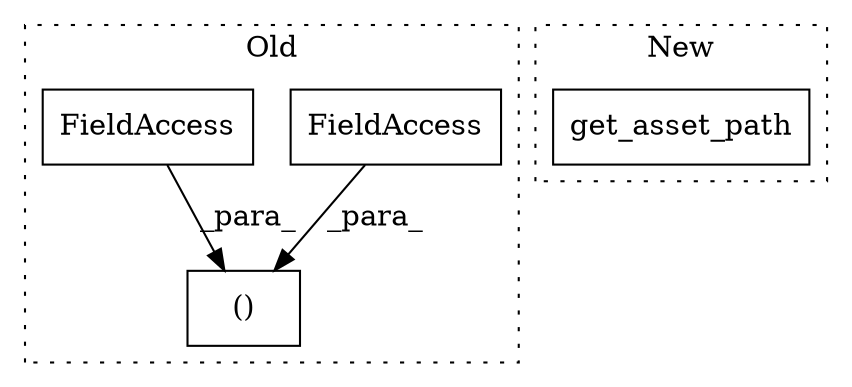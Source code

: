 digraph G {
subgraph cluster0 {
1 [label="()" a="106" s="2337" l="33" shape="box"];
3 [label="FieldAccess" a="22" s="2362" l="8" shape="box"];
4 [label="FieldAccess" a="22" s="2337" l="12" shape="box"];
label = "Old";
style="dotted";
}
subgraph cluster1 {
2 [label="get_asset_path" a="32" s="2406,2442" l="15,1" shape="box"];
label = "New";
style="dotted";
}
3 -> 1 [label="_para_"];
4 -> 1 [label="_para_"];
}